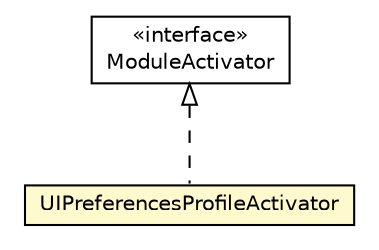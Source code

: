 #!/usr/local/bin/dot
#
# Class diagram 
# Generated by UMLGraph version R5_6-24-gf6e263 (http://www.umlgraph.org/)
#

digraph G {
	edge [fontname="Helvetica",fontsize=10,labelfontname="Helvetica",labelfontsize=10];
	node [fontname="Helvetica",fontsize=10,shape=plaintext];
	nodesep=0.25;
	ranksep=0.5;
	// org.universAAL.middleware.container.ModuleActivator
	c8006771 [label=<<table title="org.universAAL.middleware.container.ModuleActivator" border="0" cellborder="1" cellspacing="0" cellpadding="2" port="p" href="../middleware/container/ModuleActivator.html">
		<tr><td><table border="0" cellspacing="0" cellpadding="1">
<tr><td align="center" balign="center"> &#171;interface&#187; </td></tr>
<tr><td align="center" balign="center"> ModuleActivator </td></tr>
		</table></td></tr>
		</table>>, URL="../middleware/container/ModuleActivator.html", fontname="Helvetica", fontcolor="black", fontsize=10.0];
	// org.universAAL.ontology.UIPreferencesProfileActivator
	c8007263 [label=<<table title="org.universAAL.ontology.UIPreferencesProfileActivator" border="0" cellborder="1" cellspacing="0" cellpadding="2" port="p" bgcolor="lemonChiffon" href="./UIPreferencesProfileActivator.html">
		<tr><td><table border="0" cellspacing="0" cellpadding="1">
<tr><td align="center" balign="center"> UIPreferencesProfileActivator </td></tr>
		</table></td></tr>
		</table>>, URL="./UIPreferencesProfileActivator.html", fontname="Helvetica", fontcolor="black", fontsize=10.0];
	//org.universAAL.ontology.UIPreferencesProfileActivator implements org.universAAL.middleware.container.ModuleActivator
	c8006771:p -> c8007263:p [dir=back,arrowtail=empty,style=dashed];
}

